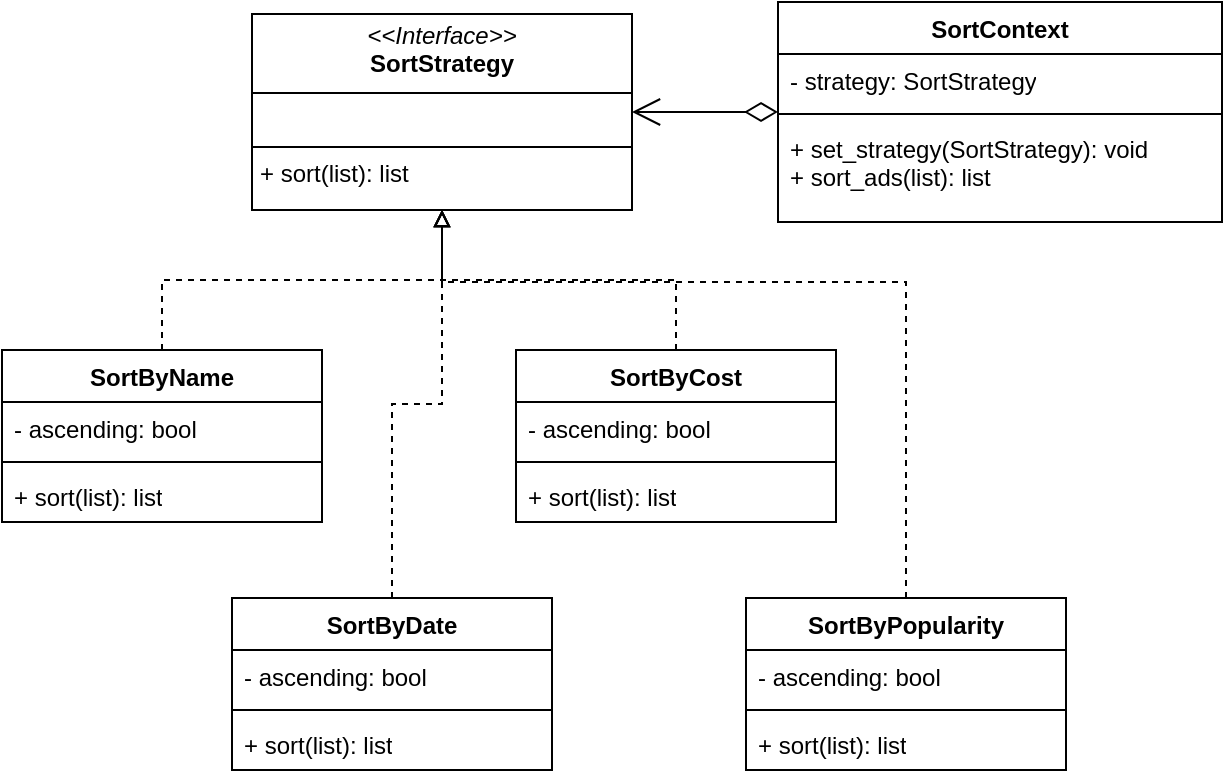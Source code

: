 <mxfile version="27.0.9">
  <diagram name="Страница — 1" id="_OT4p4MO_TLUGHg_ZD6Y">
    <mxGraphModel dx="1042" dy="634" grid="0" gridSize="10" guides="1" tooltips="1" connect="1" arrows="1" fold="1" page="1" pageScale="1" pageWidth="827" pageHeight="1169" math="0" shadow="0">
      <root>
        <mxCell id="0" />
        <mxCell id="1" parent="0" />
        <mxCell id="7eB97fgo6ACIoFggksF7-8" value="&lt;p style=&quot;margin:0px;margin-top:4px;text-align:center;&quot;&gt;&lt;i&gt;&amp;lt;&amp;lt;Interface&amp;gt;&amp;gt;&lt;/i&gt;&lt;br&gt;&lt;b&gt;SortStrategy&lt;/b&gt;&lt;/p&gt;&lt;hr size=&quot;1&quot; style=&quot;border-style:solid;&quot;&gt;&lt;p style=&quot;margin:0px;margin-left:4px;&quot;&gt;&lt;br&gt;&lt;/p&gt;&lt;hr size=&quot;1&quot; style=&quot;border-style:solid;&quot;&gt;&lt;p style=&quot;margin:0px;margin-left:4px;&quot;&gt;+ sort(list): list&lt;/p&gt;" style="verticalAlign=top;align=left;overflow=fill;html=1;whiteSpace=wrap;" vertex="1" parent="1">
          <mxGeometry x="151" y="114" width="190" height="98" as="geometry" />
        </mxCell>
        <mxCell id="7eB97fgo6ACIoFggksF7-9" value="SortContext" style="swimlane;fontStyle=1;align=center;verticalAlign=top;childLayout=stackLayout;horizontal=1;startSize=26;horizontalStack=0;resizeParent=1;resizeParentMax=0;resizeLast=0;collapsible=1;marginBottom=0;whiteSpace=wrap;html=1;" vertex="1" parent="1">
          <mxGeometry x="414" y="108" width="222" height="110" as="geometry" />
        </mxCell>
        <mxCell id="7eB97fgo6ACIoFggksF7-10" value="- strategy: SortStrategy" style="text;strokeColor=none;fillColor=none;align=left;verticalAlign=top;spacingLeft=4;spacingRight=4;overflow=hidden;rotatable=0;points=[[0,0.5],[1,0.5]];portConstraint=eastwest;whiteSpace=wrap;html=1;" vertex="1" parent="7eB97fgo6ACIoFggksF7-9">
          <mxGeometry y="26" width="222" height="26" as="geometry" />
        </mxCell>
        <mxCell id="7eB97fgo6ACIoFggksF7-11" value="" style="line;strokeWidth=1;fillColor=none;align=left;verticalAlign=middle;spacingTop=-1;spacingLeft=3;spacingRight=3;rotatable=0;labelPosition=right;points=[];portConstraint=eastwest;strokeColor=inherit;" vertex="1" parent="7eB97fgo6ACIoFggksF7-9">
          <mxGeometry y="52" width="222" height="8" as="geometry" />
        </mxCell>
        <mxCell id="7eB97fgo6ACIoFggksF7-12" value="+ set_strategy(SortStrategy): void&lt;div&gt;+ sort_ads(list): list&lt;/div&gt;" style="text;strokeColor=none;fillColor=none;align=left;verticalAlign=top;spacingLeft=4;spacingRight=4;overflow=hidden;rotatable=0;points=[[0,0.5],[1,0.5]];portConstraint=eastwest;whiteSpace=wrap;html=1;" vertex="1" parent="7eB97fgo6ACIoFggksF7-9">
          <mxGeometry y="60" width="222" height="50" as="geometry" />
        </mxCell>
        <mxCell id="7eB97fgo6ACIoFggksF7-14" value="" style="endArrow=open;html=1;endSize=12;startArrow=diamondThin;startSize=14;startFill=0;edgeStyle=orthogonalEdgeStyle;align=left;verticalAlign=bottom;rounded=0;" edge="1" parent="1" source="7eB97fgo6ACIoFggksF7-9" target="7eB97fgo6ACIoFggksF7-8">
          <mxGeometry x="-1" y="3" relative="1" as="geometry">
            <mxPoint x="333" y="329" as="sourcePoint" />
            <mxPoint x="493" y="329" as="targetPoint" />
          </mxGeometry>
        </mxCell>
        <mxCell id="7eB97fgo6ACIoFggksF7-33" style="edgeStyle=orthogonalEdgeStyle;rounded=0;orthogonalLoop=1;jettySize=auto;html=1;entryX=0.5;entryY=1;entryDx=0;entryDy=0;dashed=1;endArrow=block;endFill=0;" edge="1" parent="1" source="7eB97fgo6ACIoFggksF7-15" target="7eB97fgo6ACIoFggksF7-8">
          <mxGeometry relative="1" as="geometry" />
        </mxCell>
        <mxCell id="7eB97fgo6ACIoFggksF7-15" value="SortByName" style="swimlane;fontStyle=1;align=center;verticalAlign=top;childLayout=stackLayout;horizontal=1;startSize=26;horizontalStack=0;resizeParent=1;resizeParentMax=0;resizeLast=0;collapsible=1;marginBottom=0;whiteSpace=wrap;html=1;" vertex="1" parent="1">
          <mxGeometry x="26" y="282" width="160" height="86" as="geometry" />
        </mxCell>
        <mxCell id="7eB97fgo6ACIoFggksF7-16" value="- ascending: bool" style="text;strokeColor=none;fillColor=none;align=left;verticalAlign=top;spacingLeft=4;spacingRight=4;overflow=hidden;rotatable=0;points=[[0,0.5],[1,0.5]];portConstraint=eastwest;whiteSpace=wrap;html=1;" vertex="1" parent="7eB97fgo6ACIoFggksF7-15">
          <mxGeometry y="26" width="160" height="26" as="geometry" />
        </mxCell>
        <mxCell id="7eB97fgo6ACIoFggksF7-17" value="" style="line;strokeWidth=1;fillColor=none;align=left;verticalAlign=middle;spacingTop=-1;spacingLeft=3;spacingRight=3;rotatable=0;labelPosition=right;points=[];portConstraint=eastwest;strokeColor=inherit;" vertex="1" parent="7eB97fgo6ACIoFggksF7-15">
          <mxGeometry y="52" width="160" height="8" as="geometry" />
        </mxCell>
        <mxCell id="7eB97fgo6ACIoFggksF7-18" value="+ sort(list): list" style="text;strokeColor=none;fillColor=none;align=left;verticalAlign=top;spacingLeft=4;spacingRight=4;overflow=hidden;rotatable=0;points=[[0,0.5],[1,0.5]];portConstraint=eastwest;whiteSpace=wrap;html=1;" vertex="1" parent="7eB97fgo6ACIoFggksF7-15">
          <mxGeometry y="60" width="160" height="26" as="geometry" />
        </mxCell>
        <mxCell id="7eB97fgo6ACIoFggksF7-36" style="edgeStyle=orthogonalEdgeStyle;rounded=0;orthogonalLoop=1;jettySize=auto;html=1;entryX=0.5;entryY=1;entryDx=0;entryDy=0;dashed=1;endArrow=block;endFill=0;" edge="1" parent="1" source="7eB97fgo6ACIoFggksF7-19" target="7eB97fgo6ACIoFggksF7-8">
          <mxGeometry relative="1" as="geometry">
            <Array as="points">
              <mxPoint x="478" y="248" />
              <mxPoint x="246" y="248" />
            </Array>
          </mxGeometry>
        </mxCell>
        <mxCell id="7eB97fgo6ACIoFggksF7-19" value="SortByPopularity" style="swimlane;fontStyle=1;align=center;verticalAlign=top;childLayout=stackLayout;horizontal=1;startSize=26;horizontalStack=0;resizeParent=1;resizeParentMax=0;resizeLast=0;collapsible=1;marginBottom=0;whiteSpace=wrap;html=1;" vertex="1" parent="1">
          <mxGeometry x="398" y="406" width="160" height="86" as="geometry" />
        </mxCell>
        <mxCell id="7eB97fgo6ACIoFggksF7-20" value="- ascending: bool" style="text;strokeColor=none;fillColor=none;align=left;verticalAlign=top;spacingLeft=4;spacingRight=4;overflow=hidden;rotatable=0;points=[[0,0.5],[1,0.5]];portConstraint=eastwest;whiteSpace=wrap;html=1;" vertex="1" parent="7eB97fgo6ACIoFggksF7-19">
          <mxGeometry y="26" width="160" height="26" as="geometry" />
        </mxCell>
        <mxCell id="7eB97fgo6ACIoFggksF7-21" value="" style="line;strokeWidth=1;fillColor=none;align=left;verticalAlign=middle;spacingTop=-1;spacingLeft=3;spacingRight=3;rotatable=0;labelPosition=right;points=[];portConstraint=eastwest;strokeColor=inherit;" vertex="1" parent="7eB97fgo6ACIoFggksF7-19">
          <mxGeometry y="52" width="160" height="8" as="geometry" />
        </mxCell>
        <mxCell id="7eB97fgo6ACIoFggksF7-22" value="+ sort(list): list" style="text;strokeColor=none;fillColor=none;align=left;verticalAlign=top;spacingLeft=4;spacingRight=4;overflow=hidden;rotatable=0;points=[[0,0.5],[1,0.5]];portConstraint=eastwest;whiteSpace=wrap;html=1;" vertex="1" parent="7eB97fgo6ACIoFggksF7-19">
          <mxGeometry y="60" width="160" height="26" as="geometry" />
        </mxCell>
        <mxCell id="7eB97fgo6ACIoFggksF7-35" style="edgeStyle=orthogonalEdgeStyle;rounded=0;orthogonalLoop=1;jettySize=auto;html=1;entryX=0.5;entryY=1;entryDx=0;entryDy=0;dashed=1;endArrow=block;endFill=0;" edge="1" parent="1" source="7eB97fgo6ACIoFggksF7-23" target="7eB97fgo6ACIoFggksF7-8">
          <mxGeometry relative="1" as="geometry" />
        </mxCell>
        <mxCell id="7eB97fgo6ACIoFggksF7-23" value="SortByDate" style="swimlane;fontStyle=1;align=center;verticalAlign=top;childLayout=stackLayout;horizontal=1;startSize=26;horizontalStack=0;resizeParent=1;resizeParentMax=0;resizeLast=0;collapsible=1;marginBottom=0;whiteSpace=wrap;html=1;" vertex="1" parent="1">
          <mxGeometry x="141" y="406" width="160" height="86" as="geometry" />
        </mxCell>
        <mxCell id="7eB97fgo6ACIoFggksF7-24" value="- ascending: bool" style="text;strokeColor=none;fillColor=none;align=left;verticalAlign=top;spacingLeft=4;spacingRight=4;overflow=hidden;rotatable=0;points=[[0,0.5],[1,0.5]];portConstraint=eastwest;whiteSpace=wrap;html=1;" vertex="1" parent="7eB97fgo6ACIoFggksF7-23">
          <mxGeometry y="26" width="160" height="26" as="geometry" />
        </mxCell>
        <mxCell id="7eB97fgo6ACIoFggksF7-25" value="" style="line;strokeWidth=1;fillColor=none;align=left;verticalAlign=middle;spacingTop=-1;spacingLeft=3;spacingRight=3;rotatable=0;labelPosition=right;points=[];portConstraint=eastwest;strokeColor=inherit;" vertex="1" parent="7eB97fgo6ACIoFggksF7-23">
          <mxGeometry y="52" width="160" height="8" as="geometry" />
        </mxCell>
        <mxCell id="7eB97fgo6ACIoFggksF7-26" value="+ sort(list): list" style="text;strokeColor=none;fillColor=none;align=left;verticalAlign=top;spacingLeft=4;spacingRight=4;overflow=hidden;rotatable=0;points=[[0,0.5],[1,0.5]];portConstraint=eastwest;whiteSpace=wrap;html=1;" vertex="1" parent="7eB97fgo6ACIoFggksF7-23">
          <mxGeometry y="60" width="160" height="26" as="geometry" />
        </mxCell>
        <mxCell id="7eB97fgo6ACIoFggksF7-34" style="edgeStyle=orthogonalEdgeStyle;rounded=0;orthogonalLoop=1;jettySize=auto;html=1;entryX=0.5;entryY=1;entryDx=0;entryDy=0;dashed=1;endArrow=block;endFill=0;" edge="1" parent="1" source="7eB97fgo6ACIoFggksF7-27" target="7eB97fgo6ACIoFggksF7-8">
          <mxGeometry relative="1" as="geometry" />
        </mxCell>
        <mxCell id="7eB97fgo6ACIoFggksF7-27" value="SortByCost" style="swimlane;fontStyle=1;align=center;verticalAlign=top;childLayout=stackLayout;horizontal=1;startSize=26;horizontalStack=0;resizeParent=1;resizeParentMax=0;resizeLast=0;collapsible=1;marginBottom=0;whiteSpace=wrap;html=1;" vertex="1" parent="1">
          <mxGeometry x="283" y="282" width="160" height="86" as="geometry" />
        </mxCell>
        <mxCell id="7eB97fgo6ACIoFggksF7-28" value="- ascending: bool" style="text;strokeColor=none;fillColor=none;align=left;verticalAlign=top;spacingLeft=4;spacingRight=4;overflow=hidden;rotatable=0;points=[[0,0.5],[1,0.5]];portConstraint=eastwest;whiteSpace=wrap;html=1;" vertex="1" parent="7eB97fgo6ACIoFggksF7-27">
          <mxGeometry y="26" width="160" height="26" as="geometry" />
        </mxCell>
        <mxCell id="7eB97fgo6ACIoFggksF7-29" value="" style="line;strokeWidth=1;fillColor=none;align=left;verticalAlign=middle;spacingTop=-1;spacingLeft=3;spacingRight=3;rotatable=0;labelPosition=right;points=[];portConstraint=eastwest;strokeColor=inherit;" vertex="1" parent="7eB97fgo6ACIoFggksF7-27">
          <mxGeometry y="52" width="160" height="8" as="geometry" />
        </mxCell>
        <mxCell id="7eB97fgo6ACIoFggksF7-30" value="+ sort(list): list" style="text;strokeColor=none;fillColor=none;align=left;verticalAlign=top;spacingLeft=4;spacingRight=4;overflow=hidden;rotatable=0;points=[[0,0.5],[1,0.5]];portConstraint=eastwest;whiteSpace=wrap;html=1;" vertex="1" parent="7eB97fgo6ACIoFggksF7-27">
          <mxGeometry y="60" width="160" height="26" as="geometry" />
        </mxCell>
      </root>
    </mxGraphModel>
  </diagram>
</mxfile>
